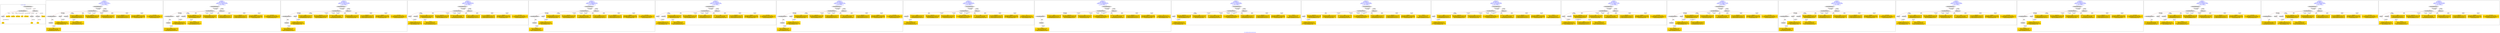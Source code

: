 digraph n0 {
fontcolor="blue"
remincross="true"
label="s14-s-california-african-american.json"
subgraph cluster_0 {
label="1-correct model"
n2[style="filled",color="white",fillcolor="lightgray",label="CulturalHeritageObject1"];
n3[style="filled",color="white",fillcolor="lightgray",label="Person1"];
n4[shape="plaintext",style="filled",fillcolor="gold",label="dimensions"];
n5[shape="plaintext",style="filled",fillcolor="gold",label="technique"];
n6[shape="plaintext",style="filled",fillcolor="gold",label="provenance"];
n7[shape="plaintext",style="filled",fillcolor="gold",label="title"];
n8[shape="plaintext",style="filled",fillcolor="gold",label="accessionId"];
n9[style="filled",color="white",fillcolor="lightgray",label="Concept1"];
n10[style="filled",color="white",fillcolor="lightgray",label="Document1"];
n11[shape="plaintext",style="filled",fillcolor="gold",label="artist"];
n12[style="filled",color="white",fillcolor="lightgray",label="EuropeanaAggregation1"];
n13[style="filled",color="white",fillcolor="lightgray",label="WebResource1"];
n14[shape="plaintext",style="filled",fillcolor="gold",label="imageUrl"];
n15[shape="plaintext",style="filled",fillcolor="gold",label="type"];
n16[shape="plaintext",style="filled",fillcolor="gold",label="url"];
}
subgraph cluster_1 {
label="candidate 0\nlink coherence:1.0\nnode coherence:1.0\nconfidence:0.516016570164501\nmapping score:0.5794129307955744\ncost:14.99985\n-precision:0.47-recall:0.5"
n18[style="filled",color="white",fillcolor="lightgray",label="CulturalHeritageObject1"];
n19[style="filled",color="white",fillcolor="lightgray",label="CulturalHeritageObject2"];
n20[style="filled",color="white",fillcolor="lightgray",label="Person1"];
n21[style="filled",color="white",fillcolor="lightgray",label="Document1"];
n22[style="filled",color="white",fillcolor="lightgray",label="Document2"];
n23[style="filled",color="white",fillcolor="lightgray",label="EuropeanaAggregation1"];
n24[style="filled",color="white",fillcolor="lightgray",label="WebResource1"];
n25[shape="plaintext",style="filled",fillcolor="gold",label="artist\n[CulturalHeritageObject,description,0.314]\n[Person,nameOfThePerson,0.307]\n[CulturalHeritageObject,provenance,0.197]\n[CulturalHeritageObject,title,0.181]"];
n26[shape="plaintext",style="filled",fillcolor="gold",label="provenance\n[CulturalHeritageObject,provenance,0.722]\n[CulturalHeritageObject,description,0.206]\n[CulturalHeritageObject,title,0.044]\n[Person,nameOfThePerson,0.027]"];
n27[shape="plaintext",style="filled",fillcolor="gold",label="title\n[CulturalHeritageObject,description,0.475]\n[CulturalHeritageObject,title,0.251]\n[CulturalHeritageObject,provenance,0.183]\n[Document,classLink,0.092]"];
n28[shape="plaintext",style="filled",fillcolor="gold",label="dimensions\n[CulturalHeritageObject,extent,0.746]\n[CulturalHeritageObject,provenance,0.158]\n[Person,nameOfThePerson,0.051]\n[CulturalHeritageObject,description,0.044]"];
n29[shape="plaintext",style="filled",fillcolor="gold",label="technique\n[CulturalHeritageObject,medium,0.691]\n[CulturalHeritageObject,description,0.151]\n[CulturalHeritageObject,provenance,0.097]\n[Concept,prefLabel,0.06]"];
n30[shape="plaintext",style="filled",fillcolor="gold",label="url\n[WebResource,classLink,0.475]\n[CulturalHeritageObject,extent,0.26]\n[CulturalHeritageObject,description,0.139]\n[Person,dateOfBirth,0.126]"];
n31[shape="plaintext",style="filled",fillcolor="gold",label="accessionId\n[WebResource,classLink,0.934]\n[CulturalHeritageObject,accessionNumber,0.054]\n[CulturalHeritageObject,title,0.008]\n[Document,classLink,0.004]"];
n32[shape="plaintext",style="filled",fillcolor="gold",label="imageUrl\n[WebResource,classLink,0.509]\n[Document,classLink,0.46]\n[CulturalHeritageObject,description,0.027]\n[Person,nameOfThePerson,0.004]"];
n33[shape="plaintext",style="filled",fillcolor="gold",label="type\n[CulturalHeritageObject,description,0.295]\n[Document,classLink,0.293]\n[CulturalHeritageObject,rightsHolder,0.257]\n[CulturalHeritageObject,title,0.154]"];
}
subgraph cluster_2 {
label="candidate 1\nlink coherence:1.0\nnode coherence:1.0\nconfidence:0.5142315535293908\nmapping score:0.5788179252505378\ncost:14.99985\n-precision:0.47-recall:0.5"
n35[style="filled",color="white",fillcolor="lightgray",label="CulturalHeritageObject1"];
n36[style="filled",color="white",fillcolor="lightgray",label="CulturalHeritageObject2"];
n37[style="filled",color="white",fillcolor="lightgray",label="Person1"];
n38[style="filled",color="white",fillcolor="lightgray",label="Document1"];
n39[style="filled",color="white",fillcolor="lightgray",label="Document2"];
n40[style="filled",color="white",fillcolor="lightgray",label="EuropeanaAggregation1"];
n41[style="filled",color="white",fillcolor="lightgray",label="WebResource1"];
n42[shape="plaintext",style="filled",fillcolor="gold",label="provenance\n[CulturalHeritageObject,provenance,0.722]\n[CulturalHeritageObject,description,0.206]\n[CulturalHeritageObject,title,0.044]\n[Person,nameOfThePerson,0.027]"];
n43[shape="plaintext",style="filled",fillcolor="gold",label="title\n[CulturalHeritageObject,description,0.475]\n[CulturalHeritageObject,title,0.251]\n[CulturalHeritageObject,provenance,0.183]\n[Document,classLink,0.092]"];
n44[shape="plaintext",style="filled",fillcolor="gold",label="artist\n[CulturalHeritageObject,description,0.314]\n[Person,nameOfThePerson,0.307]\n[CulturalHeritageObject,provenance,0.197]\n[CulturalHeritageObject,title,0.181]"];
n45[shape="plaintext",style="filled",fillcolor="gold",label="dimensions\n[CulturalHeritageObject,extent,0.746]\n[CulturalHeritageObject,provenance,0.158]\n[Person,nameOfThePerson,0.051]\n[CulturalHeritageObject,description,0.044]"];
n46[shape="plaintext",style="filled",fillcolor="gold",label="technique\n[CulturalHeritageObject,medium,0.691]\n[CulturalHeritageObject,description,0.151]\n[CulturalHeritageObject,provenance,0.097]\n[Concept,prefLabel,0.06]"];
n47[shape="plaintext",style="filled",fillcolor="gold",label="url\n[WebResource,classLink,0.475]\n[CulturalHeritageObject,extent,0.26]\n[CulturalHeritageObject,description,0.139]\n[Person,dateOfBirth,0.126]"];
n48[shape="plaintext",style="filled",fillcolor="gold",label="accessionId\n[WebResource,classLink,0.934]\n[CulturalHeritageObject,accessionNumber,0.054]\n[CulturalHeritageObject,title,0.008]\n[Document,classLink,0.004]"];
n49[shape="plaintext",style="filled",fillcolor="gold",label="imageUrl\n[WebResource,classLink,0.509]\n[Document,classLink,0.46]\n[CulturalHeritageObject,description,0.027]\n[Person,nameOfThePerson,0.004]"];
n50[shape="plaintext",style="filled",fillcolor="gold",label="type\n[CulturalHeritageObject,description,0.295]\n[Document,classLink,0.293]\n[CulturalHeritageObject,rightsHolder,0.257]\n[CulturalHeritageObject,title,0.154]"];
}
subgraph cluster_3 {
label="candidate 10\nlink coherence:1.0\nnode coherence:1.0\nconfidence:0.49146576761013466\nmapping score:0.5897478484626375\ncost:13.99985\n-precision:0.5-recall:0.5"
n52[style="filled",color="white",fillcolor="lightgray",label="CulturalHeritageObject1"];
n53[style="filled",color="white",fillcolor="lightgray",label="CulturalHeritageObject2"];
n54[style="filled",color="white",fillcolor="lightgray",label="Person1"];
n55[style="filled",color="white",fillcolor="lightgray",label="Document2"];
n56[style="filled",color="white",fillcolor="lightgray",label="EuropeanaAggregation1"];
n57[style="filled",color="white",fillcolor="lightgray",label="WebResource1"];
n58[shape="plaintext",style="filled",fillcolor="gold",label="artist\n[CulturalHeritageObject,description,0.314]\n[Person,nameOfThePerson,0.307]\n[CulturalHeritageObject,provenance,0.197]\n[CulturalHeritageObject,title,0.181]"];
n59[shape="plaintext",style="filled",fillcolor="gold",label="provenance\n[CulturalHeritageObject,provenance,0.722]\n[CulturalHeritageObject,description,0.206]\n[CulturalHeritageObject,title,0.044]\n[Person,nameOfThePerson,0.027]"];
n60[shape="plaintext",style="filled",fillcolor="gold",label="type\n[CulturalHeritageObject,description,0.295]\n[Document,classLink,0.293]\n[CulturalHeritageObject,rightsHolder,0.257]\n[CulturalHeritageObject,title,0.154]"];
n61[shape="plaintext",style="filled",fillcolor="gold",label="title\n[CulturalHeritageObject,description,0.475]\n[CulturalHeritageObject,title,0.251]\n[CulturalHeritageObject,provenance,0.183]\n[Document,classLink,0.092]"];
n62[shape="plaintext",style="filled",fillcolor="gold",label="dimensions\n[CulturalHeritageObject,extent,0.746]\n[CulturalHeritageObject,provenance,0.158]\n[Person,nameOfThePerson,0.051]\n[CulturalHeritageObject,description,0.044]"];
n63[shape="plaintext",style="filled",fillcolor="gold",label="technique\n[CulturalHeritageObject,medium,0.691]\n[CulturalHeritageObject,description,0.151]\n[CulturalHeritageObject,provenance,0.097]\n[Concept,prefLabel,0.06]"];
n64[shape="plaintext",style="filled",fillcolor="gold",label="url\n[WebResource,classLink,0.475]\n[CulturalHeritageObject,extent,0.26]\n[CulturalHeritageObject,description,0.139]\n[Person,dateOfBirth,0.126]"];
n65[shape="plaintext",style="filled",fillcolor="gold",label="accessionId\n[WebResource,classLink,0.934]\n[CulturalHeritageObject,accessionNumber,0.054]\n[CulturalHeritageObject,title,0.008]\n[Document,classLink,0.004]"];
n66[shape="plaintext",style="filled",fillcolor="gold",label="imageUrl\n[WebResource,classLink,0.509]\n[Document,classLink,0.46]\n[CulturalHeritageObject,description,0.027]\n[Person,nameOfThePerson,0.004]"];
}
subgraph cluster_4 {
label="candidate 11\nlink coherence:1.0\nnode coherence:1.0\nconfidence:0.48206929493762146\nmapping score:0.5866156909051331\ncost:12.99986\n-precision:0.54-recall:0.5"
n68[style="filled",color="white",fillcolor="lightgray",label="CulturalHeritageObject1"];
n69[style="filled",color="white",fillcolor="lightgray",label="Person1"];
n70[style="filled",color="white",fillcolor="lightgray",label="Document1"];
n71[style="filled",color="white",fillcolor="lightgray",label="EuropeanaAggregation1"];
n72[style="filled",color="white",fillcolor="lightgray",label="WebResource1"];
n73[shape="plaintext",style="filled",fillcolor="gold",label="title\n[CulturalHeritageObject,description,0.475]\n[CulturalHeritageObject,title,0.251]\n[CulturalHeritageObject,provenance,0.183]\n[Document,classLink,0.092]"];
n74[shape="plaintext",style="filled",fillcolor="gold",label="provenance\n[CulturalHeritageObject,provenance,0.722]\n[CulturalHeritageObject,description,0.206]\n[CulturalHeritageObject,title,0.044]\n[Person,nameOfThePerson,0.027]"];
n75[shape="plaintext",style="filled",fillcolor="gold",label="type\n[CulturalHeritageObject,description,0.295]\n[Document,classLink,0.293]\n[CulturalHeritageObject,rightsHolder,0.257]\n[CulturalHeritageObject,title,0.154]"];
n76[shape="plaintext",style="filled",fillcolor="gold",label="artist\n[CulturalHeritageObject,description,0.314]\n[Person,nameOfThePerson,0.307]\n[CulturalHeritageObject,provenance,0.197]\n[CulturalHeritageObject,title,0.181]"];
n77[shape="plaintext",style="filled",fillcolor="gold",label="dimensions\n[CulturalHeritageObject,extent,0.746]\n[CulturalHeritageObject,provenance,0.158]\n[Person,nameOfThePerson,0.051]\n[CulturalHeritageObject,description,0.044]"];
n78[shape="plaintext",style="filled",fillcolor="gold",label="technique\n[CulturalHeritageObject,medium,0.691]\n[CulturalHeritageObject,description,0.151]\n[CulturalHeritageObject,provenance,0.097]\n[Concept,prefLabel,0.06]"];
n79[shape="plaintext",style="filled",fillcolor="gold",label="url\n[WebResource,classLink,0.475]\n[CulturalHeritageObject,extent,0.26]\n[CulturalHeritageObject,description,0.139]\n[Person,dateOfBirth,0.126]"];
n80[shape="plaintext",style="filled",fillcolor="gold",label="accessionId\n[WebResource,classLink,0.934]\n[CulturalHeritageObject,accessionNumber,0.054]\n[CulturalHeritageObject,title,0.008]\n[Document,classLink,0.004]"];
n81[shape="plaintext",style="filled",fillcolor="gold",label="imageUrl\n[WebResource,classLink,0.509]\n[Document,classLink,0.46]\n[CulturalHeritageObject,description,0.027]\n[Person,nameOfThePerson,0.004]"];
}
subgraph cluster_5 {
label="candidate 12\nlink coherence:1.0\nnode coherence:1.0\nconfidence:0.48206929493762146\nmapping score:0.5866156909051331\ncost:13.99985\n-precision:0.43-recall:0.43"
n83[style="filled",color="white",fillcolor="lightgray",label="CulturalHeritageObject1"];
n84[style="filled",color="white",fillcolor="lightgray",label="CulturalHeritageObject2"];
n85[style="filled",color="white",fillcolor="lightgray",label="Person1"];
n86[style="filled",color="white",fillcolor="lightgray",label="Document2"];
n87[style="filled",color="white",fillcolor="lightgray",label="EuropeanaAggregation1"];
n88[style="filled",color="white",fillcolor="lightgray",label="WebResource1"];
n89[shape="plaintext",style="filled",fillcolor="gold",label="title\n[CulturalHeritageObject,description,0.475]\n[CulturalHeritageObject,title,0.251]\n[CulturalHeritageObject,provenance,0.183]\n[Document,classLink,0.092]"];
n90[shape="plaintext",style="filled",fillcolor="gold",label="provenance\n[CulturalHeritageObject,provenance,0.722]\n[CulturalHeritageObject,description,0.206]\n[CulturalHeritageObject,title,0.044]\n[Person,nameOfThePerson,0.027]"];
n91[shape="plaintext",style="filled",fillcolor="gold",label="type\n[CulturalHeritageObject,description,0.295]\n[Document,classLink,0.293]\n[CulturalHeritageObject,rightsHolder,0.257]\n[CulturalHeritageObject,title,0.154]"];
n92[shape="plaintext",style="filled",fillcolor="gold",label="artist\n[CulturalHeritageObject,description,0.314]\n[Person,nameOfThePerson,0.307]\n[CulturalHeritageObject,provenance,0.197]\n[CulturalHeritageObject,title,0.181]"];
n93[shape="plaintext",style="filled",fillcolor="gold",label="dimensions\n[CulturalHeritageObject,extent,0.746]\n[CulturalHeritageObject,provenance,0.158]\n[Person,nameOfThePerson,0.051]\n[CulturalHeritageObject,description,0.044]"];
n94[shape="plaintext",style="filled",fillcolor="gold",label="technique\n[CulturalHeritageObject,medium,0.691]\n[CulturalHeritageObject,description,0.151]\n[CulturalHeritageObject,provenance,0.097]\n[Concept,prefLabel,0.06]"];
n95[shape="plaintext",style="filled",fillcolor="gold",label="url\n[WebResource,classLink,0.475]\n[CulturalHeritageObject,extent,0.26]\n[CulturalHeritageObject,description,0.139]\n[Person,dateOfBirth,0.126]"];
n96[shape="plaintext",style="filled",fillcolor="gold",label="accessionId\n[WebResource,classLink,0.934]\n[CulturalHeritageObject,accessionNumber,0.054]\n[CulturalHeritageObject,title,0.008]\n[Document,classLink,0.004]"];
n97[shape="plaintext",style="filled",fillcolor="gold",label="imageUrl\n[WebResource,classLink,0.509]\n[Document,classLink,0.46]\n[CulturalHeritageObject,description,0.027]\n[Person,nameOfThePerson,0.004]"];
}
subgraph cluster_6 {
label="candidate 13\nlink coherence:1.0\nnode coherence:1.0\nconfidence:0.4811896629871167\nmapping score:0.5863224802549648\ncost:12.99986\n-precision:0.54-recall:0.5"
n99[style="filled",color="white",fillcolor="lightgray",label="CulturalHeritageObject1"];
n100[style="filled",color="white",fillcolor="lightgray",label="Person1"];
n101[style="filled",color="white",fillcolor="lightgray",label="Document1"];
n102[style="filled",color="white",fillcolor="lightgray",label="EuropeanaAggregation1"];
n103[style="filled",color="white",fillcolor="lightgray",label="WebResource1"];
n104[shape="plaintext",style="filled",fillcolor="gold",label="title\n[CulturalHeritageObject,description,0.475]\n[CulturalHeritageObject,title,0.251]\n[CulturalHeritageObject,provenance,0.183]\n[Document,classLink,0.092]"];
n105[shape="plaintext",style="filled",fillcolor="gold",label="provenance\n[CulturalHeritageObject,provenance,0.722]\n[CulturalHeritageObject,description,0.206]\n[CulturalHeritageObject,title,0.044]\n[Person,nameOfThePerson,0.027]"];
n106[shape="plaintext",style="filled",fillcolor="gold",label="artist\n[CulturalHeritageObject,description,0.314]\n[Person,nameOfThePerson,0.307]\n[CulturalHeritageObject,provenance,0.197]\n[CulturalHeritageObject,title,0.181]"];
n107[shape="plaintext",style="filled",fillcolor="gold",label="type\n[CulturalHeritageObject,description,0.295]\n[Document,classLink,0.293]\n[CulturalHeritageObject,rightsHolder,0.257]\n[CulturalHeritageObject,title,0.154]"];
n108[shape="plaintext",style="filled",fillcolor="gold",label="dimensions\n[CulturalHeritageObject,extent,0.746]\n[CulturalHeritageObject,provenance,0.158]\n[Person,nameOfThePerson,0.051]\n[CulturalHeritageObject,description,0.044]"];
n109[shape="plaintext",style="filled",fillcolor="gold",label="technique\n[CulturalHeritageObject,medium,0.691]\n[CulturalHeritageObject,description,0.151]\n[CulturalHeritageObject,provenance,0.097]\n[Concept,prefLabel,0.06]"];
n110[shape="plaintext",style="filled",fillcolor="gold",label="url\n[WebResource,classLink,0.475]\n[CulturalHeritageObject,extent,0.26]\n[CulturalHeritageObject,description,0.139]\n[Person,dateOfBirth,0.126]"];
n111[shape="plaintext",style="filled",fillcolor="gold",label="accessionId\n[WebResource,classLink,0.934]\n[CulturalHeritageObject,accessionNumber,0.054]\n[CulturalHeritageObject,title,0.008]\n[Document,classLink,0.004]"];
n112[shape="plaintext",style="filled",fillcolor="gold",label="imageUrl\n[WebResource,classLink,0.509]\n[Document,classLink,0.46]\n[CulturalHeritageObject,description,0.027]\n[Person,nameOfThePerson,0.004]"];
}
subgraph cluster_7 {
label="candidate 14\nlink coherence:1.0\nnode coherence:1.0\nconfidence:0.4811896629871167\nmapping score:0.5863224802549648\ncost:13.99985\n-precision:0.43-recall:0.43"
n114[style="filled",color="white",fillcolor="lightgray",label="CulturalHeritageObject1"];
n115[style="filled",color="white",fillcolor="lightgray",label="CulturalHeritageObject2"];
n116[style="filled",color="white",fillcolor="lightgray",label="Person1"];
n117[style="filled",color="white",fillcolor="lightgray",label="Document2"];
n118[style="filled",color="white",fillcolor="lightgray",label="EuropeanaAggregation1"];
n119[style="filled",color="white",fillcolor="lightgray",label="WebResource1"];
n120[shape="plaintext",style="filled",fillcolor="gold",label="title\n[CulturalHeritageObject,description,0.475]\n[CulturalHeritageObject,title,0.251]\n[CulturalHeritageObject,provenance,0.183]\n[Document,classLink,0.092]"];
n121[shape="plaintext",style="filled",fillcolor="gold",label="provenance\n[CulturalHeritageObject,provenance,0.722]\n[CulturalHeritageObject,description,0.206]\n[CulturalHeritageObject,title,0.044]\n[Person,nameOfThePerson,0.027]"];
n122[shape="plaintext",style="filled",fillcolor="gold",label="artist\n[CulturalHeritageObject,description,0.314]\n[Person,nameOfThePerson,0.307]\n[CulturalHeritageObject,provenance,0.197]\n[CulturalHeritageObject,title,0.181]"];
n123[shape="plaintext",style="filled",fillcolor="gold",label="type\n[CulturalHeritageObject,description,0.295]\n[Document,classLink,0.293]\n[CulturalHeritageObject,rightsHolder,0.257]\n[CulturalHeritageObject,title,0.154]"];
n124[shape="plaintext",style="filled",fillcolor="gold",label="dimensions\n[CulturalHeritageObject,extent,0.746]\n[CulturalHeritageObject,provenance,0.158]\n[Person,nameOfThePerson,0.051]\n[CulturalHeritageObject,description,0.044]"];
n125[shape="plaintext",style="filled",fillcolor="gold",label="technique\n[CulturalHeritageObject,medium,0.691]\n[CulturalHeritageObject,description,0.151]\n[CulturalHeritageObject,provenance,0.097]\n[Concept,prefLabel,0.06]"];
n126[shape="plaintext",style="filled",fillcolor="gold",label="url\n[WebResource,classLink,0.475]\n[CulturalHeritageObject,extent,0.26]\n[CulturalHeritageObject,description,0.139]\n[Person,dateOfBirth,0.126]"];
n127[shape="plaintext",style="filled",fillcolor="gold",label="accessionId\n[WebResource,classLink,0.934]\n[CulturalHeritageObject,accessionNumber,0.054]\n[CulturalHeritageObject,title,0.008]\n[Document,classLink,0.004]"];
n128[shape="plaintext",style="filled",fillcolor="gold",label="imageUrl\n[WebResource,classLink,0.509]\n[Document,classLink,0.46]\n[CulturalHeritageObject,description,0.027]\n[Person,nameOfThePerson,0.004]"];
}
subgraph cluster_8 {
label="candidate 15\nlink coherence:1.0\nnode coherence:1.0\nconfidence:0.4416328565455704\nmapping score:0.5916553966263012\ncost:11.99992\n-precision:0.58-recall:0.5"
n130[style="filled",color="white",fillcolor="lightgray",label="CulturalHeritageObject1"];
n131[style="filled",color="white",fillcolor="lightgray",label="Document1"];
n132[style="filled",color="white",fillcolor="lightgray",label="EuropeanaAggregation1"];
n133[style="filled",color="white",fillcolor="lightgray",label="WebResource1"];
n134[shape="plaintext",style="filled",fillcolor="gold",label="artist\n[CulturalHeritageObject,description,0.314]\n[Person,nameOfThePerson,0.307]\n[CulturalHeritageObject,provenance,0.197]\n[CulturalHeritageObject,title,0.181]"];
n135[shape="plaintext",style="filled",fillcolor="gold",label="provenance\n[CulturalHeritageObject,provenance,0.722]\n[CulturalHeritageObject,description,0.206]\n[CulturalHeritageObject,title,0.044]\n[Person,nameOfThePerson,0.027]"];
n136[shape="plaintext",style="filled",fillcolor="gold",label="title\n[CulturalHeritageObject,description,0.475]\n[CulturalHeritageObject,title,0.251]\n[CulturalHeritageObject,provenance,0.183]\n[Document,classLink,0.092]"];
n137[shape="plaintext",style="filled",fillcolor="gold",label="accessionId\n[WebResource,classLink,0.934]\n[CulturalHeritageObject,accessionNumber,0.054]\n[CulturalHeritageObject,title,0.008]\n[Document,classLink,0.004]"];
n138[shape="plaintext",style="filled",fillcolor="gold",label="type\n[CulturalHeritageObject,description,0.295]\n[Document,classLink,0.293]\n[CulturalHeritageObject,rightsHolder,0.257]\n[CulturalHeritageObject,title,0.154]"];
n139[shape="plaintext",style="filled",fillcolor="gold",label="dimensions\n[CulturalHeritageObject,extent,0.746]\n[CulturalHeritageObject,provenance,0.158]\n[Person,nameOfThePerson,0.051]\n[CulturalHeritageObject,description,0.044]"];
n140[shape="plaintext",style="filled",fillcolor="gold",label="technique\n[CulturalHeritageObject,medium,0.691]\n[CulturalHeritageObject,description,0.151]\n[CulturalHeritageObject,provenance,0.097]\n[Concept,prefLabel,0.06]"];
n141[shape="plaintext",style="filled",fillcolor="gold",label="url\n[WebResource,classLink,0.475]\n[CulturalHeritageObject,extent,0.26]\n[CulturalHeritageObject,description,0.139]\n[Person,dateOfBirth,0.126]"];
n142[shape="plaintext",style="filled",fillcolor="gold",label="imageUrl\n[WebResource,classLink,0.509]\n[Document,classLink,0.46]\n[CulturalHeritageObject,description,0.027]\n[Person,nameOfThePerson,0.004]"];
}
subgraph cluster_9 {
label="candidate 16\nlink coherence:1.0\nnode coherence:1.0\nconfidence:0.4416328565455704\nmapping score:0.5916553966263012\ncost:12.99991\n-precision:0.46-recall:0.43"
n144[style="filled",color="white",fillcolor="lightgray",label="CulturalHeritageObject1"];
n145[style="filled",color="white",fillcolor="lightgray",label="CulturalHeritageObject2"];
n146[style="filled",color="white",fillcolor="lightgray",label="Document2"];
n147[style="filled",color="white",fillcolor="lightgray",label="EuropeanaAggregation1"];
n148[style="filled",color="white",fillcolor="lightgray",label="WebResource1"];
n149[shape="plaintext",style="filled",fillcolor="gold",label="artist\n[CulturalHeritageObject,description,0.314]\n[Person,nameOfThePerson,0.307]\n[CulturalHeritageObject,provenance,0.197]\n[CulturalHeritageObject,title,0.181]"];
n150[shape="plaintext",style="filled",fillcolor="gold",label="provenance\n[CulturalHeritageObject,provenance,0.722]\n[CulturalHeritageObject,description,0.206]\n[CulturalHeritageObject,title,0.044]\n[Person,nameOfThePerson,0.027]"];
n151[shape="plaintext",style="filled",fillcolor="gold",label="title\n[CulturalHeritageObject,description,0.475]\n[CulturalHeritageObject,title,0.251]\n[CulturalHeritageObject,provenance,0.183]\n[Document,classLink,0.092]"];
n152[shape="plaintext",style="filled",fillcolor="gold",label="accessionId\n[WebResource,classLink,0.934]\n[CulturalHeritageObject,accessionNumber,0.054]\n[CulturalHeritageObject,title,0.008]\n[Document,classLink,0.004]"];
n153[shape="plaintext",style="filled",fillcolor="gold",label="type\n[CulturalHeritageObject,description,0.295]\n[Document,classLink,0.293]\n[CulturalHeritageObject,rightsHolder,0.257]\n[CulturalHeritageObject,title,0.154]"];
n154[shape="plaintext",style="filled",fillcolor="gold",label="dimensions\n[CulturalHeritageObject,extent,0.746]\n[CulturalHeritageObject,provenance,0.158]\n[Person,nameOfThePerson,0.051]\n[CulturalHeritageObject,description,0.044]"];
n155[shape="plaintext",style="filled",fillcolor="gold",label="technique\n[CulturalHeritageObject,medium,0.691]\n[CulturalHeritageObject,description,0.151]\n[CulturalHeritageObject,provenance,0.097]\n[Concept,prefLabel,0.06]"];
n156[shape="plaintext",style="filled",fillcolor="gold",label="url\n[WebResource,classLink,0.475]\n[CulturalHeritageObject,extent,0.26]\n[CulturalHeritageObject,description,0.139]\n[Person,dateOfBirth,0.126]"];
n157[shape="plaintext",style="filled",fillcolor="gold",label="imageUrl\n[WebResource,classLink,0.509]\n[Document,classLink,0.46]\n[CulturalHeritageObject,description,0.027]\n[Person,nameOfThePerson,0.004]"];
}
subgraph cluster_10 {
label="candidate 17\nlink coherence:1.0\nnode coherence:1.0\nconfidence:0.4178584153214667\nmapping score:0.5837305828849334\ncost:11.99986\n-precision:0.67-recall:0.57"
n159[style="filled",color="white",fillcolor="lightgray",label="CulturalHeritageObject1"];
n160[style="filled",color="white",fillcolor="lightgray",label="Person1"];
n161[style="filled",color="white",fillcolor="lightgray",label="EuropeanaAggregation1"];
n162[style="filled",color="white",fillcolor="lightgray",label="WebResource1"];
n163[shape="plaintext",style="filled",fillcolor="gold",label="provenance\n[CulturalHeritageObject,provenance,0.722]\n[CulturalHeritageObject,description,0.206]\n[CulturalHeritageObject,title,0.044]\n[Person,nameOfThePerson,0.027]"];
n164[shape="plaintext",style="filled",fillcolor="gold",label="title\n[CulturalHeritageObject,description,0.475]\n[CulturalHeritageObject,title,0.251]\n[CulturalHeritageObject,provenance,0.183]\n[Document,classLink,0.092]"];
n165[shape="plaintext",style="filled",fillcolor="gold",label="type\n[CulturalHeritageObject,description,0.295]\n[Document,classLink,0.293]\n[CulturalHeritageObject,rightsHolder,0.257]\n[CulturalHeritageObject,title,0.154]"];
n166[shape="plaintext",style="filled",fillcolor="gold",label="accessionId\n[WebResource,classLink,0.934]\n[CulturalHeritageObject,accessionNumber,0.054]\n[CulturalHeritageObject,title,0.008]\n[Document,classLink,0.004]"];
n167[shape="plaintext",style="filled",fillcolor="gold",label="artist\n[CulturalHeritageObject,description,0.314]\n[Person,nameOfThePerson,0.307]\n[CulturalHeritageObject,provenance,0.197]\n[CulturalHeritageObject,title,0.181]"];
n168[shape="plaintext",style="filled",fillcolor="gold",label="dimensions\n[CulturalHeritageObject,extent,0.746]\n[CulturalHeritageObject,provenance,0.158]\n[Person,nameOfThePerson,0.051]\n[CulturalHeritageObject,description,0.044]"];
n169[shape="plaintext",style="filled",fillcolor="gold",label="technique\n[CulturalHeritageObject,medium,0.691]\n[CulturalHeritageObject,description,0.151]\n[CulturalHeritageObject,provenance,0.097]\n[Concept,prefLabel,0.06]"];
n170[shape="plaintext",style="filled",fillcolor="gold",label="url\n[WebResource,classLink,0.475]\n[CulturalHeritageObject,extent,0.26]\n[CulturalHeritageObject,description,0.139]\n[Person,dateOfBirth,0.126]"];
n171[shape="plaintext",style="filled",fillcolor="gold",label="imageUrl\n[WebResource,classLink,0.509]\n[Document,classLink,0.46]\n[CulturalHeritageObject,description,0.027]\n[Person,nameOfThePerson,0.004]"];
}
subgraph cluster_11 {
label="candidate 18\nlink coherence:1.0\nnode coherence:1.0\nconfidence:0.4178584153214667\nmapping score:0.5837305828849334\ncost:11.99992\n-precision:0.58-recall:0.5"
n173[style="filled",color="white",fillcolor="lightgray",label="CulturalHeritageObject1"];
n174[style="filled",color="white",fillcolor="lightgray",label="Person2"];
n175[style="filled",color="white",fillcolor="lightgray",label="EuropeanaAggregation1"];
n176[style="filled",color="white",fillcolor="lightgray",label="WebResource1"];
n177[shape="plaintext",style="filled",fillcolor="gold",label="provenance\n[CulturalHeritageObject,provenance,0.722]\n[CulturalHeritageObject,description,0.206]\n[CulturalHeritageObject,title,0.044]\n[Person,nameOfThePerson,0.027]"];
n178[shape="plaintext",style="filled",fillcolor="gold",label="title\n[CulturalHeritageObject,description,0.475]\n[CulturalHeritageObject,title,0.251]\n[CulturalHeritageObject,provenance,0.183]\n[Document,classLink,0.092]"];
n179[shape="plaintext",style="filled",fillcolor="gold",label="type\n[CulturalHeritageObject,description,0.295]\n[Document,classLink,0.293]\n[CulturalHeritageObject,rightsHolder,0.257]\n[CulturalHeritageObject,title,0.154]"];
n180[shape="plaintext",style="filled",fillcolor="gold",label="accessionId\n[WebResource,classLink,0.934]\n[CulturalHeritageObject,accessionNumber,0.054]\n[CulturalHeritageObject,title,0.008]\n[Document,classLink,0.004]"];
n181[shape="plaintext",style="filled",fillcolor="gold",label="artist\n[CulturalHeritageObject,description,0.314]\n[Person,nameOfThePerson,0.307]\n[CulturalHeritageObject,provenance,0.197]\n[CulturalHeritageObject,title,0.181]"];
n182[shape="plaintext",style="filled",fillcolor="gold",label="dimensions\n[CulturalHeritageObject,extent,0.746]\n[CulturalHeritageObject,provenance,0.158]\n[Person,nameOfThePerson,0.051]\n[CulturalHeritageObject,description,0.044]"];
n183[shape="plaintext",style="filled",fillcolor="gold",label="technique\n[CulturalHeritageObject,medium,0.691]\n[CulturalHeritageObject,description,0.151]\n[CulturalHeritageObject,provenance,0.097]\n[Concept,prefLabel,0.06]"];
n184[shape="plaintext",style="filled",fillcolor="gold",label="url\n[WebResource,classLink,0.475]\n[CulturalHeritageObject,extent,0.26]\n[CulturalHeritageObject,description,0.139]\n[Person,dateOfBirth,0.126]"];
n185[shape="plaintext",style="filled",fillcolor="gold",label="imageUrl\n[WebResource,classLink,0.509]\n[Document,classLink,0.46]\n[CulturalHeritageObject,description,0.027]\n[Person,nameOfThePerson,0.004]"];
}
subgraph cluster_12 {
label="candidate 19\nlink coherence:1.0\nnode coherence:1.0\nconfidence:0.40821716956014464\nmapping score:0.580516834297826\ncost:11.99986\n-precision:0.67-recall:0.57"
n187[style="filled",color="white",fillcolor="lightgray",label="CulturalHeritageObject1"];
n188[style="filled",color="white",fillcolor="lightgray",label="Person1"];
n189[style="filled",color="white",fillcolor="lightgray",label="EuropeanaAggregation1"];
n190[style="filled",color="white",fillcolor="lightgray",label="WebResource1"];
n191[shape="plaintext",style="filled",fillcolor="gold",label="artist\n[CulturalHeritageObject,description,0.314]\n[Person,nameOfThePerson,0.307]\n[CulturalHeritageObject,provenance,0.197]\n[CulturalHeritageObject,title,0.181]"];
n192[shape="plaintext",style="filled",fillcolor="gold",label="provenance\n[CulturalHeritageObject,provenance,0.722]\n[CulturalHeritageObject,description,0.206]\n[CulturalHeritageObject,title,0.044]\n[Person,nameOfThePerson,0.027]"];
n193[shape="plaintext",style="filled",fillcolor="gold",label="title\n[CulturalHeritageObject,description,0.475]\n[CulturalHeritageObject,title,0.251]\n[CulturalHeritageObject,provenance,0.183]\n[Document,classLink,0.092]"];
n194[shape="plaintext",style="filled",fillcolor="gold",label="accessionId\n[WebResource,classLink,0.934]\n[CulturalHeritageObject,accessionNumber,0.054]\n[CulturalHeritageObject,title,0.008]\n[Document,classLink,0.004]"];
n195[shape="plaintext",style="filled",fillcolor="gold",label="type\n[CulturalHeritageObject,description,0.295]\n[Document,classLink,0.293]\n[CulturalHeritageObject,rightsHolder,0.257]\n[CulturalHeritageObject,title,0.154]"];
n196[shape="plaintext",style="filled",fillcolor="gold",label="dimensions\n[CulturalHeritageObject,extent,0.746]\n[CulturalHeritageObject,provenance,0.158]\n[Person,nameOfThePerson,0.051]\n[CulturalHeritageObject,description,0.044]"];
n197[shape="plaintext",style="filled",fillcolor="gold",label="technique\n[CulturalHeritageObject,medium,0.691]\n[CulturalHeritageObject,description,0.151]\n[CulturalHeritageObject,provenance,0.097]\n[Concept,prefLabel,0.06]"];
n198[shape="plaintext",style="filled",fillcolor="gold",label="url\n[WebResource,classLink,0.475]\n[CulturalHeritageObject,extent,0.26]\n[CulturalHeritageObject,description,0.139]\n[Person,dateOfBirth,0.126]"];
n199[shape="plaintext",style="filled",fillcolor="gold",label="imageUrl\n[WebResource,classLink,0.509]\n[Document,classLink,0.46]\n[CulturalHeritageObject,description,0.027]\n[Person,nameOfThePerson,0.004]"];
}
subgraph cluster_13 {
label="candidate 2\nlink coherence:1.0\nnode coherence:1.0\nconfidence:0.5128733579271334\nmapping score:0.5968837119016371\ncost:12.99986\n-precision:0.62-recall:0.57"
n201[style="filled",color="white",fillcolor="lightgray",label="CulturalHeritageObject1"];
n202[style="filled",color="white",fillcolor="lightgray",label="Person1"];
n203[style="filled",color="white",fillcolor="lightgray",label="Document1"];
n204[style="filled",color="white",fillcolor="lightgray",label="EuropeanaAggregation1"];
n205[style="filled",color="white",fillcolor="lightgray",label="WebResource1"];
n206[shape="plaintext",style="filled",fillcolor="gold",label="provenance\n[CulturalHeritageObject,provenance,0.722]\n[CulturalHeritageObject,description,0.206]\n[CulturalHeritageObject,title,0.044]\n[Person,nameOfThePerson,0.027]"];
n207[shape="plaintext",style="filled",fillcolor="gold",label="title\n[CulturalHeritageObject,description,0.475]\n[CulturalHeritageObject,title,0.251]\n[CulturalHeritageObject,provenance,0.183]\n[Document,classLink,0.092]"];
n208[shape="plaintext",style="filled",fillcolor="gold",label="type\n[CulturalHeritageObject,description,0.295]\n[Document,classLink,0.293]\n[CulturalHeritageObject,rightsHolder,0.257]\n[CulturalHeritageObject,title,0.154]"];
n209[shape="plaintext",style="filled",fillcolor="gold",label="dimensions\n[CulturalHeritageObject,extent,0.746]\n[CulturalHeritageObject,provenance,0.158]\n[Person,nameOfThePerson,0.051]\n[CulturalHeritageObject,description,0.044]"];
n210[shape="plaintext",style="filled",fillcolor="gold",label="technique\n[CulturalHeritageObject,medium,0.691]\n[CulturalHeritageObject,description,0.151]\n[CulturalHeritageObject,provenance,0.097]\n[Concept,prefLabel,0.06]"];
n211[shape="plaintext",style="filled",fillcolor="gold",label="url\n[WebResource,classLink,0.475]\n[CulturalHeritageObject,extent,0.26]\n[CulturalHeritageObject,description,0.139]\n[Person,dateOfBirth,0.126]"];
n212[shape="plaintext",style="filled",fillcolor="gold",label="accessionId\n[WebResource,classLink,0.934]\n[CulturalHeritageObject,accessionNumber,0.054]\n[CulturalHeritageObject,title,0.008]\n[Document,classLink,0.004]"];
n213[shape="plaintext",style="filled",fillcolor="gold",label="imageUrl\n[WebResource,classLink,0.509]\n[Document,classLink,0.46]\n[CulturalHeritageObject,description,0.027]\n[Person,nameOfThePerson,0.004]"];
n214[shape="plaintext",style="filled",fillcolor="gold",label="artist\n[CulturalHeritageObject,description,0.314]\n[Person,nameOfThePerson,0.307]\n[CulturalHeritageObject,provenance,0.197]\n[CulturalHeritageObject,title,0.181]"];
}
subgraph cluster_14 {
label="candidate 3\nlink coherence:1.0\nnode coherence:1.0\nconfidence:0.5128733579271334\nmapping score:0.5968837119016371\ncost:13.99985\n-precision:0.5-recall:0.5"
n216[style="filled",color="white",fillcolor="lightgray",label="CulturalHeritageObject1"];
n217[style="filled",color="white",fillcolor="lightgray",label="CulturalHeritageObject2"];
n218[style="filled",color="white",fillcolor="lightgray",label="Person1"];
n219[style="filled",color="white",fillcolor="lightgray",label="Document2"];
n220[style="filled",color="white",fillcolor="lightgray",label="EuropeanaAggregation1"];
n221[style="filled",color="white",fillcolor="lightgray",label="WebResource1"];
n222[shape="plaintext",style="filled",fillcolor="gold",label="provenance\n[CulturalHeritageObject,provenance,0.722]\n[CulturalHeritageObject,description,0.206]\n[CulturalHeritageObject,title,0.044]\n[Person,nameOfThePerson,0.027]"];
n223[shape="plaintext",style="filled",fillcolor="gold",label="title\n[CulturalHeritageObject,description,0.475]\n[CulturalHeritageObject,title,0.251]\n[CulturalHeritageObject,provenance,0.183]\n[Document,classLink,0.092]"];
n224[shape="plaintext",style="filled",fillcolor="gold",label="type\n[CulturalHeritageObject,description,0.295]\n[Document,classLink,0.293]\n[CulturalHeritageObject,rightsHolder,0.257]\n[CulturalHeritageObject,title,0.154]"];
n225[shape="plaintext",style="filled",fillcolor="gold",label="dimensions\n[CulturalHeritageObject,extent,0.746]\n[CulturalHeritageObject,provenance,0.158]\n[Person,nameOfThePerson,0.051]\n[CulturalHeritageObject,description,0.044]"];
n226[shape="plaintext",style="filled",fillcolor="gold",label="technique\n[CulturalHeritageObject,medium,0.691]\n[CulturalHeritageObject,description,0.151]\n[CulturalHeritageObject,provenance,0.097]\n[Concept,prefLabel,0.06]"];
n227[shape="plaintext",style="filled",fillcolor="gold",label="url\n[WebResource,classLink,0.475]\n[CulturalHeritageObject,extent,0.26]\n[CulturalHeritageObject,description,0.139]\n[Person,dateOfBirth,0.126]"];
n228[shape="plaintext",style="filled",fillcolor="gold",label="accessionId\n[WebResource,classLink,0.934]\n[CulturalHeritageObject,accessionNumber,0.054]\n[CulturalHeritageObject,title,0.008]\n[Document,classLink,0.004]"];
n229[shape="plaintext",style="filled",fillcolor="gold",label="imageUrl\n[WebResource,classLink,0.509]\n[Document,classLink,0.46]\n[CulturalHeritageObject,description,0.027]\n[Person,nameOfThePerson,0.004]"];
n230[shape="plaintext",style="filled",fillcolor="gold",label="artist\n[CulturalHeritageObject,description,0.314]\n[Person,nameOfThePerson,0.307]\n[CulturalHeritageObject,provenance,0.197]\n[CulturalHeritageObject,title,0.181]"];
}
subgraph cluster_15 {
label="candidate 4\nlink coherence:1.0\nnode coherence:1.0\nconfidence:0.5041879678473564\nmapping score:0.5754700633565263\ncost:14.99985\n-precision:0.53-recall:0.57"
n232[style="filled",color="white",fillcolor="lightgray",label="CulturalHeritageObject1"];
n233[style="filled",color="white",fillcolor="lightgray",label="CulturalHeritageObject2"];
n234[style="filled",color="white",fillcolor="lightgray",label="Person1"];
n235[style="filled",color="white",fillcolor="lightgray",label="Document1"];
n236[style="filled",color="white",fillcolor="lightgray",label="Document2"];
n237[style="filled",color="white",fillcolor="lightgray",label="EuropeanaAggregation1"];
n238[style="filled",color="white",fillcolor="lightgray",label="WebResource1"];
n239[shape="plaintext",style="filled",fillcolor="gold",label="provenance\n[CulturalHeritageObject,provenance,0.722]\n[CulturalHeritageObject,description,0.206]\n[CulturalHeritageObject,title,0.044]\n[Person,nameOfThePerson,0.027]"];
n240[shape="plaintext",style="filled",fillcolor="gold",label="artist\n[CulturalHeritageObject,description,0.314]\n[Person,nameOfThePerson,0.307]\n[CulturalHeritageObject,provenance,0.197]\n[CulturalHeritageObject,title,0.181]"];
n241[shape="plaintext",style="filled",fillcolor="gold",label="title\n[CulturalHeritageObject,description,0.475]\n[CulturalHeritageObject,title,0.251]\n[CulturalHeritageObject,provenance,0.183]\n[Document,classLink,0.092]"];
n242[shape="plaintext",style="filled",fillcolor="gold",label="dimensions\n[CulturalHeritageObject,extent,0.746]\n[CulturalHeritageObject,provenance,0.158]\n[Person,nameOfThePerson,0.051]\n[CulturalHeritageObject,description,0.044]"];
n243[shape="plaintext",style="filled",fillcolor="gold",label="technique\n[CulturalHeritageObject,medium,0.691]\n[CulturalHeritageObject,description,0.151]\n[CulturalHeritageObject,provenance,0.097]\n[Concept,prefLabel,0.06]"];
n244[shape="plaintext",style="filled",fillcolor="gold",label="url\n[WebResource,classLink,0.475]\n[CulturalHeritageObject,extent,0.26]\n[CulturalHeritageObject,description,0.139]\n[Person,dateOfBirth,0.126]"];
n245[shape="plaintext",style="filled",fillcolor="gold",label="accessionId\n[WebResource,classLink,0.934]\n[CulturalHeritageObject,accessionNumber,0.054]\n[CulturalHeritageObject,title,0.008]\n[Document,classLink,0.004]"];
n246[shape="plaintext",style="filled",fillcolor="gold",label="imageUrl\n[WebResource,classLink,0.509]\n[Document,classLink,0.46]\n[CulturalHeritageObject,description,0.027]\n[Person,nameOfThePerson,0.004]"];
n247[shape="plaintext",style="filled",fillcolor="gold",label="type\n[CulturalHeritageObject,description,0.295]\n[Document,classLink,0.293]\n[CulturalHeritageObject,rightsHolder,0.257]\n[CulturalHeritageObject,title,0.154]"];
}
subgraph cluster_16 {
label="candidate 5\nlink coherence:1.0\nnode coherence:1.0\nconfidence:0.5006297213416643\nmapping score:0.5928024997064806\ncost:12.99986\n-precision:0.54-recall:0.5"
n249[style="filled",color="white",fillcolor="lightgray",label="CulturalHeritageObject1"];
n250[style="filled",color="white",fillcolor="lightgray",label="Person1"];
n251[style="filled",color="white",fillcolor="lightgray",label="Document1"];
n252[style="filled",color="white",fillcolor="lightgray",label="EuropeanaAggregation1"];
n253[style="filled",color="white",fillcolor="lightgray",label="WebResource1"];
n254[shape="plaintext",style="filled",fillcolor="gold",label="artist\n[CulturalHeritageObject,description,0.314]\n[Person,nameOfThePerson,0.307]\n[CulturalHeritageObject,provenance,0.197]\n[CulturalHeritageObject,title,0.181]"];
n255[shape="plaintext",style="filled",fillcolor="gold",label="provenance\n[CulturalHeritageObject,provenance,0.722]\n[CulturalHeritageObject,description,0.206]\n[CulturalHeritageObject,title,0.044]\n[Person,nameOfThePerson,0.027]"];
n256[shape="plaintext",style="filled",fillcolor="gold",label="title\n[CulturalHeritageObject,description,0.475]\n[CulturalHeritageObject,title,0.251]\n[CulturalHeritageObject,provenance,0.183]\n[Document,classLink,0.092]"];
n257[shape="plaintext",style="filled",fillcolor="gold",label="type\n[CulturalHeritageObject,description,0.295]\n[Document,classLink,0.293]\n[CulturalHeritageObject,rightsHolder,0.257]\n[CulturalHeritageObject,title,0.154]"];
n258[shape="plaintext",style="filled",fillcolor="gold",label="dimensions\n[CulturalHeritageObject,extent,0.746]\n[CulturalHeritageObject,provenance,0.158]\n[Person,nameOfThePerson,0.051]\n[CulturalHeritageObject,description,0.044]"];
n259[shape="plaintext",style="filled",fillcolor="gold",label="technique\n[CulturalHeritageObject,medium,0.691]\n[CulturalHeritageObject,description,0.151]\n[CulturalHeritageObject,provenance,0.097]\n[Concept,prefLabel,0.06]"];
n260[shape="plaintext",style="filled",fillcolor="gold",label="url\n[WebResource,classLink,0.475]\n[CulturalHeritageObject,extent,0.26]\n[CulturalHeritageObject,description,0.139]\n[Person,dateOfBirth,0.126]"];
n261[shape="plaintext",style="filled",fillcolor="gold",label="accessionId\n[WebResource,classLink,0.934]\n[CulturalHeritageObject,accessionNumber,0.054]\n[CulturalHeritageObject,title,0.008]\n[Document,classLink,0.004]"];
n262[shape="plaintext",style="filled",fillcolor="gold",label="imageUrl\n[WebResource,classLink,0.509]\n[Document,classLink,0.46]\n[CulturalHeritageObject,description,0.027]\n[Person,nameOfThePerson,0.004]"];
}
subgraph cluster_17 {
label="candidate 6\nlink coherence:1.0\nnode coherence:1.0\nconfidence:0.5006297213416643\nmapping score:0.5928024997064806\ncost:13.99985\n-precision:0.43-recall:0.43"
n264[style="filled",color="white",fillcolor="lightgray",label="CulturalHeritageObject1"];
n265[style="filled",color="white",fillcolor="lightgray",label="CulturalHeritageObject2"];
n266[style="filled",color="white",fillcolor="lightgray",label="Person1"];
n267[style="filled",color="white",fillcolor="lightgray",label="Document2"];
n268[style="filled",color="white",fillcolor="lightgray",label="EuropeanaAggregation1"];
n269[style="filled",color="white",fillcolor="lightgray",label="WebResource1"];
n270[shape="plaintext",style="filled",fillcolor="gold",label="artist\n[CulturalHeritageObject,description,0.314]\n[Person,nameOfThePerson,0.307]\n[CulturalHeritageObject,provenance,0.197]\n[CulturalHeritageObject,title,0.181]"];
n271[shape="plaintext",style="filled",fillcolor="gold",label="provenance\n[CulturalHeritageObject,provenance,0.722]\n[CulturalHeritageObject,description,0.206]\n[CulturalHeritageObject,title,0.044]\n[Person,nameOfThePerson,0.027]"];
n272[shape="plaintext",style="filled",fillcolor="gold",label="title\n[CulturalHeritageObject,description,0.475]\n[CulturalHeritageObject,title,0.251]\n[CulturalHeritageObject,provenance,0.183]\n[Document,classLink,0.092]"];
n273[shape="plaintext",style="filled",fillcolor="gold",label="type\n[CulturalHeritageObject,description,0.295]\n[Document,classLink,0.293]\n[CulturalHeritageObject,rightsHolder,0.257]\n[CulturalHeritageObject,title,0.154]"];
n274[shape="plaintext",style="filled",fillcolor="gold",label="dimensions\n[CulturalHeritageObject,extent,0.746]\n[CulturalHeritageObject,provenance,0.158]\n[Person,nameOfThePerson,0.051]\n[CulturalHeritageObject,description,0.044]"];
n275[shape="plaintext",style="filled",fillcolor="gold",label="technique\n[CulturalHeritageObject,medium,0.691]\n[CulturalHeritageObject,description,0.151]\n[CulturalHeritageObject,provenance,0.097]\n[Concept,prefLabel,0.06]"];
n276[shape="plaintext",style="filled",fillcolor="gold",label="url\n[WebResource,classLink,0.475]\n[CulturalHeritageObject,extent,0.26]\n[CulturalHeritageObject,description,0.139]\n[Person,dateOfBirth,0.126]"];
n277[shape="plaintext",style="filled",fillcolor="gold",label="accessionId\n[WebResource,classLink,0.934]\n[CulturalHeritageObject,accessionNumber,0.054]\n[CulturalHeritageObject,title,0.008]\n[Document,classLink,0.004]"];
n278[shape="plaintext",style="filled",fillcolor="gold",label="imageUrl\n[WebResource,classLink,0.509]\n[Document,classLink,0.46]\n[CulturalHeritageObject,description,0.027]\n[Person,nameOfThePerson,0.004]"];
}
subgraph cluster_18 {
label="candidate 7\nlink coherence:1.0\nnode coherence:1.0\nconfidence:0.5006297213416643\nmapping score:0.5742839811879622\ncost:13.99985\n-precision:0.5-recall:0.5"
n280[style="filled",color="white",fillcolor="lightgray",label="CulturalHeritageObject1"];
n281[style="filled",color="white",fillcolor="lightgray",label="CulturalHeritageObject2"];
n282[style="filled",color="white",fillcolor="lightgray",label="Person1"];
n283[style="filled",color="white",fillcolor="lightgray",label="Document1"];
n284[style="filled",color="white",fillcolor="lightgray",label="EuropeanaAggregation1"];
n285[style="filled",color="white",fillcolor="lightgray",label="WebResource1"];
n286[shape="plaintext",style="filled",fillcolor="gold",label="artist\n[CulturalHeritageObject,description,0.314]\n[Person,nameOfThePerson,0.307]\n[CulturalHeritageObject,provenance,0.197]\n[CulturalHeritageObject,title,0.181]"];
n287[shape="plaintext",style="filled",fillcolor="gold",label="provenance\n[CulturalHeritageObject,provenance,0.722]\n[CulturalHeritageObject,description,0.206]\n[CulturalHeritageObject,title,0.044]\n[Person,nameOfThePerson,0.027]"];
n288[shape="plaintext",style="filled",fillcolor="gold",label="title\n[CulturalHeritageObject,description,0.475]\n[CulturalHeritageObject,title,0.251]\n[CulturalHeritageObject,provenance,0.183]\n[Document,classLink,0.092]"];
n289[shape="plaintext",style="filled",fillcolor="gold",label="dimensions\n[CulturalHeritageObject,extent,0.746]\n[CulturalHeritageObject,provenance,0.158]\n[Person,nameOfThePerson,0.051]\n[CulturalHeritageObject,description,0.044]"];
n290[shape="plaintext",style="filled",fillcolor="gold",label="technique\n[CulturalHeritageObject,medium,0.691]\n[CulturalHeritageObject,description,0.151]\n[CulturalHeritageObject,provenance,0.097]\n[Concept,prefLabel,0.06]"];
n291[shape="plaintext",style="filled",fillcolor="gold",label="url\n[WebResource,classLink,0.475]\n[CulturalHeritageObject,extent,0.26]\n[CulturalHeritageObject,description,0.139]\n[Person,dateOfBirth,0.126]"];
n292[shape="plaintext",style="filled",fillcolor="gold",label="accessionId\n[WebResource,classLink,0.934]\n[CulturalHeritageObject,accessionNumber,0.054]\n[CulturalHeritageObject,title,0.008]\n[Document,classLink,0.004]"];
n293[shape="plaintext",style="filled",fillcolor="gold",label="type\n[CulturalHeritageObject,description,0.295]\n[Document,classLink,0.293]\n[CulturalHeritageObject,rightsHolder,0.257]\n[CulturalHeritageObject,title,0.154]"];
n294[shape="plaintext",style="filled",fillcolor="gold",label="imageUrl\n[WebResource,classLink,0.509]\n[Document,classLink,0.46]\n[CulturalHeritageObject,description,0.027]\n[Person,nameOfThePerson,0.004]"];
}
subgraph cluster_19 {
label="candidate 8\nlink coherence:1.0\nnode coherence:1.0\nconfidence:0.4988447047065541\nmapping score:0.5736889756429254\ncost:13.99985\n-precision:0.5-recall:0.5"
n296[style="filled",color="white",fillcolor="lightgray",label="CulturalHeritageObject1"];
n297[style="filled",color="white",fillcolor="lightgray",label="CulturalHeritageObject2"];
n298[style="filled",color="white",fillcolor="lightgray",label="Person1"];
n299[style="filled",color="white",fillcolor="lightgray",label="Document1"];
n300[style="filled",color="white",fillcolor="lightgray",label="EuropeanaAggregation1"];
n301[style="filled",color="white",fillcolor="lightgray",label="WebResource1"];
n302[shape="plaintext",style="filled",fillcolor="gold",label="provenance\n[CulturalHeritageObject,provenance,0.722]\n[CulturalHeritageObject,description,0.206]\n[CulturalHeritageObject,title,0.044]\n[Person,nameOfThePerson,0.027]"];
n303[shape="plaintext",style="filled",fillcolor="gold",label="title\n[CulturalHeritageObject,description,0.475]\n[CulturalHeritageObject,title,0.251]\n[CulturalHeritageObject,provenance,0.183]\n[Document,classLink,0.092]"];
n304[shape="plaintext",style="filled",fillcolor="gold",label="artist\n[CulturalHeritageObject,description,0.314]\n[Person,nameOfThePerson,0.307]\n[CulturalHeritageObject,provenance,0.197]\n[CulturalHeritageObject,title,0.181]"];
n305[shape="plaintext",style="filled",fillcolor="gold",label="dimensions\n[CulturalHeritageObject,extent,0.746]\n[CulturalHeritageObject,provenance,0.158]\n[Person,nameOfThePerson,0.051]\n[CulturalHeritageObject,description,0.044]"];
n306[shape="plaintext",style="filled",fillcolor="gold",label="technique\n[CulturalHeritageObject,medium,0.691]\n[CulturalHeritageObject,description,0.151]\n[CulturalHeritageObject,provenance,0.097]\n[Concept,prefLabel,0.06]"];
n307[shape="plaintext",style="filled",fillcolor="gold",label="url\n[WebResource,classLink,0.475]\n[CulturalHeritageObject,extent,0.26]\n[CulturalHeritageObject,description,0.139]\n[Person,dateOfBirth,0.126]"];
n308[shape="plaintext",style="filled",fillcolor="gold",label="accessionId\n[WebResource,classLink,0.934]\n[CulturalHeritageObject,accessionNumber,0.054]\n[CulturalHeritageObject,title,0.008]\n[Document,classLink,0.004]"];
n309[shape="plaintext",style="filled",fillcolor="gold",label="type\n[CulturalHeritageObject,description,0.295]\n[Document,classLink,0.293]\n[CulturalHeritageObject,rightsHolder,0.257]\n[CulturalHeritageObject,title,0.154]"];
n310[shape="plaintext",style="filled",fillcolor="gold",label="imageUrl\n[WebResource,classLink,0.509]\n[Document,classLink,0.46]\n[CulturalHeritageObject,description,0.027]\n[Person,nameOfThePerson,0.004]"];
}
subgraph cluster_20 {
label="candidate 9\nlink coherence:1.0\nnode coherence:1.0\nconfidence:0.49146576761013466\nmapping score:0.5897478484626375\ncost:12.99986\n-precision:0.62-recall:0.57"
n312[style="filled",color="white",fillcolor="lightgray",label="CulturalHeritageObject1"];
n313[style="filled",color="white",fillcolor="lightgray",label="Person1"];
n314[style="filled",color="white",fillcolor="lightgray",label="Document1"];
n315[style="filled",color="white",fillcolor="lightgray",label="EuropeanaAggregation1"];
n316[style="filled",color="white",fillcolor="lightgray",label="WebResource1"];
n317[shape="plaintext",style="filled",fillcolor="gold",label="artist\n[CulturalHeritageObject,description,0.314]\n[Person,nameOfThePerson,0.307]\n[CulturalHeritageObject,provenance,0.197]\n[CulturalHeritageObject,title,0.181]"];
n318[shape="plaintext",style="filled",fillcolor="gold",label="provenance\n[CulturalHeritageObject,provenance,0.722]\n[CulturalHeritageObject,description,0.206]\n[CulturalHeritageObject,title,0.044]\n[Person,nameOfThePerson,0.027]"];
n319[shape="plaintext",style="filled",fillcolor="gold",label="type\n[CulturalHeritageObject,description,0.295]\n[Document,classLink,0.293]\n[CulturalHeritageObject,rightsHolder,0.257]\n[CulturalHeritageObject,title,0.154]"];
n320[shape="plaintext",style="filled",fillcolor="gold",label="title\n[CulturalHeritageObject,description,0.475]\n[CulturalHeritageObject,title,0.251]\n[CulturalHeritageObject,provenance,0.183]\n[Document,classLink,0.092]"];
n321[shape="plaintext",style="filled",fillcolor="gold",label="dimensions\n[CulturalHeritageObject,extent,0.746]\n[CulturalHeritageObject,provenance,0.158]\n[Person,nameOfThePerson,0.051]\n[CulturalHeritageObject,description,0.044]"];
n322[shape="plaintext",style="filled",fillcolor="gold",label="technique\n[CulturalHeritageObject,medium,0.691]\n[CulturalHeritageObject,description,0.151]\n[CulturalHeritageObject,provenance,0.097]\n[Concept,prefLabel,0.06]"];
n323[shape="plaintext",style="filled",fillcolor="gold",label="url\n[WebResource,classLink,0.475]\n[CulturalHeritageObject,extent,0.26]\n[CulturalHeritageObject,description,0.139]\n[Person,dateOfBirth,0.126]"];
n324[shape="plaintext",style="filled",fillcolor="gold",label="accessionId\n[WebResource,classLink,0.934]\n[CulturalHeritageObject,accessionNumber,0.054]\n[CulturalHeritageObject,title,0.008]\n[Document,classLink,0.004]"];
n325[shape="plaintext",style="filled",fillcolor="gold",label="imageUrl\n[WebResource,classLink,0.509]\n[Document,classLink,0.46]\n[CulturalHeritageObject,description,0.027]\n[Person,nameOfThePerson,0.004]"];
}
n2 -> n3[color="brown",fontcolor="black",label="creator"]
n2 -> n4[color="brown",fontcolor="black",label="extent"]
n2 -> n5[color="brown",fontcolor="black",label="medium"]
n2 -> n6[color="brown",fontcolor="black",label="provenance"]
n2 -> n7[color="brown",fontcolor="black",label="title"]
n2 -> n8[color="brown",fontcolor="black",label="accessionNumber"]
n2 -> n9[color="brown",fontcolor="black",label="hasType"]
n2 -> n10[color="brown",fontcolor="black",label="page"]
n3 -> n11[color="brown",fontcolor="black",label="nameOfThePerson"]
n12 -> n2[color="brown",fontcolor="black",label="aggregatedCHO"]
n12 -> n13[color="brown",fontcolor="black",label="hasView"]
n13 -> n14[color="brown",fontcolor="black",label="classLink"]
n9 -> n15[color="brown",fontcolor="black",label="prefLabel"]
n10 -> n16[color="brown",fontcolor="black",label="classLink"]
n18 -> n19[color="brown",fontcolor="black",label="isRelatedTo\nw=0.99999"]
n18 -> n20[color="brown",fontcolor="black",label="creator\nw=0.99994"]
n18 -> n21[color="brown",fontcolor="black",label="page\nw=1.0"]
n19 -> n22[color="brown",fontcolor="black",label="page\nw=1.0"]
n23 -> n18[color="brown",fontcolor="black",label="aggregatedCHO\nw=0.99996"]
n23 -> n24[color="brown",fontcolor="black",label="hasView\nw=0.99996"]
n18 -> n25[color="brown",fontcolor="black",label="provenance\nw=1.0"]
n18 -> n26[color="brown",fontcolor="black",label="provenance\nw=1.0"]
n18 -> n27[color="brown",fontcolor="black",label="description\nw=1.0"]
n18 -> n28[color="brown",fontcolor="black",label="extent\nw=1.0"]
n18 -> n29[color="brown",fontcolor="black",label="medium\nw=1.0"]
n20 -> n30[color="brown",fontcolor="black",label="dateOfBirth\nw=1.0"]
n24 -> n31[color="brown",fontcolor="black",label="classLink\nw=1.0"]
n21 -> n32[color="brown",fontcolor="black",label="classLink\nw=1.0"]
n22 -> n33[color="brown",fontcolor="black",label="classLink\nw=1.0"]
n35 -> n36[color="brown",fontcolor="black",label="isRelatedTo\nw=0.99999"]
n35 -> n37[color="brown",fontcolor="black",label="creator\nw=0.99994"]
n35 -> n38[color="brown",fontcolor="black",label="page\nw=1.0"]
n36 -> n39[color="brown",fontcolor="black",label="page\nw=1.0"]
n40 -> n35[color="brown",fontcolor="black",label="aggregatedCHO\nw=0.99996"]
n40 -> n41[color="brown",fontcolor="black",label="hasView\nw=0.99996"]
n35 -> n42[color="brown",fontcolor="black",label="provenance\nw=1.0"]
n35 -> n43[color="brown",fontcolor="black",label="description\nw=1.0"]
n35 -> n44[color="brown",fontcolor="black",label="title\nw=1.0"]
n35 -> n45[color="brown",fontcolor="black",label="extent\nw=1.0"]
n35 -> n46[color="brown",fontcolor="black",label="medium\nw=1.0"]
n37 -> n47[color="brown",fontcolor="black",label="dateOfBirth\nw=1.0"]
n41 -> n48[color="brown",fontcolor="black",label="classLink\nw=1.0"]
n38 -> n49[color="brown",fontcolor="black",label="classLink\nw=1.0"]
n39 -> n50[color="brown",fontcolor="black",label="classLink\nw=1.0"]
n52 -> n53[color="brown",fontcolor="black",label="isRelatedTo\nw=0.99999"]
n52 -> n54[color="brown",fontcolor="black",label="creator\nw=0.99994"]
n53 -> n55[color="brown",fontcolor="black",label="page\nw=1.0"]
n56 -> n52[color="brown",fontcolor="black",label="aggregatedCHO\nw=0.99996"]
n56 -> n57[color="brown",fontcolor="black",label="hasView\nw=0.99996"]
n52 -> n58[color="brown",fontcolor="black",label="provenance\nw=1.0"]
n52 -> n59[color="brown",fontcolor="black",label="provenance\nw=1.0"]
n52 -> n60[color="brown",fontcolor="black",label="description\nw=1.0"]
n52 -> n61[color="brown",fontcolor="black",label="title\nw=1.0"]
n52 -> n62[color="brown",fontcolor="black",label="extent\nw=1.0"]
n52 -> n63[color="brown",fontcolor="black",label="medium\nw=1.0"]
n54 -> n64[color="brown",fontcolor="black",label="dateOfBirth\nw=1.0"]
n57 -> n65[color="brown",fontcolor="black",label="classLink\nw=1.0"]
n55 -> n66[color="brown",fontcolor="black",label="classLink\nw=1.0"]
n68 -> n69[color="brown",fontcolor="black",label="creator\nw=0.99994"]
n68 -> n70[color="brown",fontcolor="black",label="page\nw=1.0"]
n71 -> n68[color="brown",fontcolor="black",label="aggregatedCHO\nw=0.99996"]
n71 -> n72[color="brown",fontcolor="black",label="hasView\nw=0.99996"]
n68 -> n73[color="brown",fontcolor="black",label="provenance\nw=1.0"]
n68 -> n74[color="brown",fontcolor="black",label="provenance\nw=1.0"]
n68 -> n75[color="brown",fontcolor="black",label="description\nw=1.0"]
n68 -> n76[color="brown",fontcolor="black",label="title\nw=1.0"]
n68 -> n77[color="brown",fontcolor="black",label="extent\nw=1.0"]
n68 -> n78[color="brown",fontcolor="black",label="medium\nw=1.0"]
n69 -> n79[color="brown",fontcolor="black",label="dateOfBirth\nw=1.0"]
n72 -> n80[color="brown",fontcolor="black",label="classLink\nw=1.0"]
n70 -> n81[color="brown",fontcolor="black",label="classLink\nw=1.0"]
n83 -> n84[color="brown",fontcolor="black",label="isRelatedTo\nw=0.99999"]
n83 -> n85[color="brown",fontcolor="black",label="creator\nw=0.99994"]
n84 -> n86[color="brown",fontcolor="black",label="page\nw=1.0"]
n87 -> n83[color="brown",fontcolor="black",label="aggregatedCHO\nw=0.99996"]
n87 -> n88[color="brown",fontcolor="black",label="hasView\nw=0.99996"]
n83 -> n89[color="brown",fontcolor="black",label="provenance\nw=1.0"]
n83 -> n90[color="brown",fontcolor="black",label="provenance\nw=1.0"]
n83 -> n91[color="brown",fontcolor="black",label="description\nw=1.0"]
n83 -> n92[color="brown",fontcolor="black",label="title\nw=1.0"]
n83 -> n93[color="brown",fontcolor="black",label="extent\nw=1.0"]
n83 -> n94[color="brown",fontcolor="black",label="medium\nw=1.0"]
n85 -> n95[color="brown",fontcolor="black",label="dateOfBirth\nw=1.0"]
n88 -> n96[color="brown",fontcolor="black",label="classLink\nw=1.0"]
n86 -> n97[color="brown",fontcolor="black",label="classLink\nw=1.0"]
n99 -> n100[color="brown",fontcolor="black",label="creator\nw=0.99994"]
n99 -> n101[color="brown",fontcolor="black",label="page\nw=1.0"]
n102 -> n99[color="brown",fontcolor="black",label="aggregatedCHO\nw=0.99996"]
n102 -> n103[color="brown",fontcolor="black",label="hasView\nw=0.99996"]
n99 -> n104[color="brown",fontcolor="black",label="provenance\nw=1.0"]
n99 -> n105[color="brown",fontcolor="black",label="provenance\nw=1.0"]
n99 -> n106[color="brown",fontcolor="black",label="description\nw=1.0"]
n99 -> n107[color="brown",fontcolor="black",label="title\nw=1.0"]
n99 -> n108[color="brown",fontcolor="black",label="extent\nw=1.0"]
n99 -> n109[color="brown",fontcolor="black",label="medium\nw=1.0"]
n100 -> n110[color="brown",fontcolor="black",label="dateOfBirth\nw=1.0"]
n103 -> n111[color="brown",fontcolor="black",label="classLink\nw=1.0"]
n101 -> n112[color="brown",fontcolor="black",label="classLink\nw=1.0"]
n114 -> n115[color="brown",fontcolor="black",label="isRelatedTo\nw=0.99999"]
n114 -> n116[color="brown",fontcolor="black",label="creator\nw=0.99994"]
n115 -> n117[color="brown",fontcolor="black",label="page\nw=1.0"]
n118 -> n114[color="brown",fontcolor="black",label="aggregatedCHO\nw=0.99996"]
n118 -> n119[color="brown",fontcolor="black",label="hasView\nw=0.99996"]
n114 -> n120[color="brown",fontcolor="black",label="provenance\nw=1.0"]
n114 -> n121[color="brown",fontcolor="black",label="provenance\nw=1.0"]
n114 -> n122[color="brown",fontcolor="black",label="description\nw=1.0"]
n114 -> n123[color="brown",fontcolor="black",label="title\nw=1.0"]
n114 -> n124[color="brown",fontcolor="black",label="extent\nw=1.0"]
n114 -> n125[color="brown",fontcolor="black",label="medium\nw=1.0"]
n116 -> n126[color="brown",fontcolor="black",label="dateOfBirth\nw=1.0"]
n119 -> n127[color="brown",fontcolor="black",label="classLink\nw=1.0"]
n117 -> n128[color="brown",fontcolor="black",label="classLink\nw=1.0"]
n130 -> n131[color="brown",fontcolor="black",label="page\nw=1.0"]
n132 -> n130[color="brown",fontcolor="black",label="aggregatedCHO\nw=0.99996"]
n132 -> n133[color="brown",fontcolor="black",label="hasView\nw=0.99996"]
n130 -> n134[color="brown",fontcolor="black",label="provenance\nw=1.0"]
n130 -> n135[color="brown",fontcolor="black",label="provenance\nw=1.0"]
n130 -> n136[color="brown",fontcolor="black",label="description\nw=1.0"]
n130 -> n137[color="brown",fontcolor="black",label="accessionNumber\nw=1.0"]
n130 -> n138[color="brown",fontcolor="black",label="title\nw=1.0"]
n130 -> n139[color="brown",fontcolor="black",label="extent\nw=1.0"]
n130 -> n140[color="brown",fontcolor="black",label="medium\nw=1.0"]
n133 -> n141[color="brown",fontcolor="black",label="classLink\nw=1.0"]
n131 -> n142[color="brown",fontcolor="black",label="classLink\nw=1.0"]
n144 -> n145[color="brown",fontcolor="black",label="isRelatedTo\nw=0.99999"]
n145 -> n146[color="brown",fontcolor="black",label="page\nw=1.0"]
n147 -> n144[color="brown",fontcolor="black",label="aggregatedCHO\nw=0.99996"]
n147 -> n148[color="brown",fontcolor="black",label="hasView\nw=0.99996"]
n144 -> n149[color="brown",fontcolor="black",label="provenance\nw=1.0"]
n144 -> n150[color="brown",fontcolor="black",label="provenance\nw=1.0"]
n144 -> n151[color="brown",fontcolor="black",label="description\nw=1.0"]
n144 -> n152[color="brown",fontcolor="black",label="accessionNumber\nw=1.0"]
n144 -> n153[color="brown",fontcolor="black",label="title\nw=1.0"]
n144 -> n154[color="brown",fontcolor="black",label="extent\nw=1.0"]
n144 -> n155[color="brown",fontcolor="black",label="medium\nw=1.0"]
n148 -> n156[color="brown",fontcolor="black",label="classLink\nw=1.0"]
n146 -> n157[color="brown",fontcolor="black",label="classLink\nw=1.0"]
n159 -> n160[color="brown",fontcolor="black",label="creator\nw=0.99994"]
n161 -> n159[color="brown",fontcolor="black",label="aggregatedCHO\nw=0.99996"]
n161 -> n162[color="brown",fontcolor="black",label="hasView\nw=0.99996"]
n159 -> n163[color="brown",fontcolor="black",label="provenance\nw=1.0"]
n159 -> n164[color="brown",fontcolor="black",label="description\nw=1.0"]
n159 -> n165[color="brown",fontcolor="black",label="rightsHolder\nw=1.0"]
n159 -> n166[color="brown",fontcolor="black",label="accessionNumber\nw=1.0"]
n159 -> n167[color="brown",fontcolor="black",label="title\nw=1.0"]
n159 -> n168[color="brown",fontcolor="black",label="extent\nw=1.0"]
n159 -> n169[color="brown",fontcolor="black",label="medium\nw=1.0"]
n160 -> n170[color="brown",fontcolor="black",label="dateOfBirth\nw=1.0"]
n162 -> n171[color="brown",fontcolor="black",label="classLink\nw=1.0"]
n173 -> n174[color="brown",fontcolor="black",label="sitter\nw=1.0"]
n175 -> n173[color="brown",fontcolor="black",label="aggregatedCHO\nw=0.99996"]
n175 -> n176[color="brown",fontcolor="black",label="hasView\nw=0.99996"]
n173 -> n177[color="brown",fontcolor="black",label="provenance\nw=1.0"]
n173 -> n178[color="brown",fontcolor="black",label="description\nw=1.0"]
n173 -> n179[color="brown",fontcolor="black",label="rightsHolder\nw=1.0"]
n173 -> n180[color="brown",fontcolor="black",label="accessionNumber\nw=1.0"]
n173 -> n181[color="brown",fontcolor="black",label="title\nw=1.0"]
n173 -> n182[color="brown",fontcolor="black",label="extent\nw=1.0"]
n173 -> n183[color="brown",fontcolor="black",label="medium\nw=1.0"]
n174 -> n184[color="brown",fontcolor="black",label="dateOfBirth\nw=1.0"]
n176 -> n185[color="brown",fontcolor="black",label="classLink\nw=1.0"]
n187 -> n188[color="brown",fontcolor="black",label="creator\nw=0.99994"]
n189 -> n187[color="brown",fontcolor="black",label="aggregatedCHO\nw=0.99996"]
n189 -> n190[color="brown",fontcolor="black",label="hasView\nw=0.99996"]
n187 -> n191[color="brown",fontcolor="black",label="provenance\nw=1.0"]
n187 -> n192[color="brown",fontcolor="black",label="provenance\nw=1.0"]
n187 -> n193[color="brown",fontcolor="black",label="description\nw=1.0"]
n187 -> n194[color="brown",fontcolor="black",label="accessionNumber\nw=1.0"]
n187 -> n195[color="brown",fontcolor="black",label="title\nw=1.0"]
n187 -> n196[color="brown",fontcolor="black",label="extent\nw=1.0"]
n187 -> n197[color="brown",fontcolor="black",label="medium\nw=1.0"]
n188 -> n198[color="brown",fontcolor="black",label="dateOfBirth\nw=1.0"]
n190 -> n199[color="brown",fontcolor="black",label="classLink\nw=1.0"]
n201 -> n202[color="brown",fontcolor="black",label="creator\nw=0.99994"]
n201 -> n203[color="brown",fontcolor="black",label="page\nw=1.0"]
n204 -> n201[color="brown",fontcolor="black",label="aggregatedCHO\nw=0.99996"]
n204 -> n205[color="brown",fontcolor="black",label="hasView\nw=0.99996"]
n201 -> n206[color="brown",fontcolor="black",label="provenance\nw=1.0"]
n201 -> n207[color="brown",fontcolor="black",label="description\nw=1.0"]
n201 -> n208[color="brown",fontcolor="black",label="title\nw=1.0"]
n201 -> n209[color="brown",fontcolor="black",label="extent\nw=1.0"]
n201 -> n210[color="brown",fontcolor="black",label="medium\nw=1.0"]
n202 -> n211[color="brown",fontcolor="black",label="dateOfBirth\nw=1.0"]
n205 -> n212[color="brown",fontcolor="black",label="classLink\nw=1.0"]
n203 -> n213[color="brown",fontcolor="black",label="classLink\nw=1.0"]
n202 -> n214[color="brown",fontcolor="black",label="nameOfThePerson\nw=1.0"]
n216 -> n217[color="brown",fontcolor="black",label="isRelatedTo\nw=0.99999"]
n216 -> n218[color="brown",fontcolor="black",label="creator\nw=0.99994"]
n217 -> n219[color="brown",fontcolor="black",label="page\nw=1.0"]
n220 -> n216[color="brown",fontcolor="black",label="aggregatedCHO\nw=0.99996"]
n220 -> n221[color="brown",fontcolor="black",label="hasView\nw=0.99996"]
n216 -> n222[color="brown",fontcolor="black",label="provenance\nw=1.0"]
n216 -> n223[color="brown",fontcolor="black",label="description\nw=1.0"]
n216 -> n224[color="brown",fontcolor="black",label="title\nw=1.0"]
n216 -> n225[color="brown",fontcolor="black",label="extent\nw=1.0"]
n216 -> n226[color="brown",fontcolor="black",label="medium\nw=1.0"]
n218 -> n227[color="brown",fontcolor="black",label="dateOfBirth\nw=1.0"]
n221 -> n228[color="brown",fontcolor="black",label="classLink\nw=1.0"]
n219 -> n229[color="brown",fontcolor="black",label="classLink\nw=1.0"]
n218 -> n230[color="brown",fontcolor="black",label="nameOfThePerson\nw=1.0"]
n232 -> n233[color="brown",fontcolor="black",label="isRelatedTo\nw=0.99999"]
n232 -> n234[color="brown",fontcolor="black",label="creator\nw=0.99994"]
n232 -> n235[color="brown",fontcolor="black",label="page\nw=1.0"]
n233 -> n236[color="brown",fontcolor="black",label="page\nw=1.0"]
n237 -> n232[color="brown",fontcolor="black",label="aggregatedCHO\nw=0.99996"]
n237 -> n238[color="brown",fontcolor="black",label="hasView\nw=0.99996"]
n232 -> n239[color="brown",fontcolor="black",label="provenance\nw=1.0"]
n232 -> n240[color="brown",fontcolor="black",label="description\nw=1.0"]
n232 -> n241[color="brown",fontcolor="black",label="title\nw=1.0"]
n232 -> n242[color="brown",fontcolor="black",label="extent\nw=1.0"]
n232 -> n243[color="brown",fontcolor="black",label="medium\nw=1.0"]
n234 -> n244[color="brown",fontcolor="black",label="dateOfBirth\nw=1.0"]
n238 -> n245[color="brown",fontcolor="black",label="classLink\nw=1.0"]
n235 -> n246[color="brown",fontcolor="black",label="classLink\nw=1.0"]
n236 -> n247[color="brown",fontcolor="black",label="classLink\nw=1.0"]
n249 -> n250[color="brown",fontcolor="black",label="creator\nw=0.99994"]
n249 -> n251[color="brown",fontcolor="black",label="page\nw=1.0"]
n252 -> n249[color="brown",fontcolor="black",label="aggregatedCHO\nw=0.99996"]
n252 -> n253[color="brown",fontcolor="black",label="hasView\nw=0.99996"]
n249 -> n254[color="brown",fontcolor="black",label="provenance\nw=1.0"]
n249 -> n255[color="brown",fontcolor="black",label="provenance\nw=1.0"]
n249 -> n256[color="brown",fontcolor="black",label="description\nw=1.0"]
n249 -> n257[color="brown",fontcolor="black",label="title\nw=1.0"]
n249 -> n258[color="brown",fontcolor="black",label="extent\nw=1.0"]
n249 -> n259[color="brown",fontcolor="black",label="medium\nw=1.0"]
n250 -> n260[color="brown",fontcolor="black",label="dateOfBirth\nw=1.0"]
n253 -> n261[color="brown",fontcolor="black",label="classLink\nw=1.0"]
n251 -> n262[color="brown",fontcolor="black",label="classLink\nw=1.0"]
n264 -> n265[color="brown",fontcolor="black",label="isRelatedTo\nw=0.99999"]
n264 -> n266[color="brown",fontcolor="black",label="creator\nw=0.99994"]
n265 -> n267[color="brown",fontcolor="black",label="page\nw=1.0"]
n268 -> n264[color="brown",fontcolor="black",label="aggregatedCHO\nw=0.99996"]
n268 -> n269[color="brown",fontcolor="black",label="hasView\nw=0.99996"]
n264 -> n270[color="brown",fontcolor="black",label="provenance\nw=1.0"]
n264 -> n271[color="brown",fontcolor="black",label="provenance\nw=1.0"]
n264 -> n272[color="brown",fontcolor="black",label="description\nw=1.0"]
n264 -> n273[color="brown",fontcolor="black",label="title\nw=1.0"]
n264 -> n274[color="brown",fontcolor="black",label="extent\nw=1.0"]
n264 -> n275[color="brown",fontcolor="black",label="medium\nw=1.0"]
n266 -> n276[color="brown",fontcolor="black",label="dateOfBirth\nw=1.0"]
n269 -> n277[color="brown",fontcolor="black",label="classLink\nw=1.0"]
n267 -> n278[color="brown",fontcolor="black",label="classLink\nw=1.0"]
n280 -> n281[color="brown",fontcolor="black",label="isRelatedTo\nw=0.99999"]
n280 -> n282[color="brown",fontcolor="black",label="creator\nw=0.99994"]
n280 -> n283[color="brown",fontcolor="black",label="page\nw=1.0"]
n284 -> n280[color="brown",fontcolor="black",label="aggregatedCHO\nw=0.99996"]
n284 -> n285[color="brown",fontcolor="black",label="hasView\nw=0.99996"]
n280 -> n286[color="brown",fontcolor="black",label="provenance\nw=1.0"]
n280 -> n287[color="brown",fontcolor="black",label="provenance\nw=1.0"]
n280 -> n288[color="brown",fontcolor="black",label="description\nw=1.0"]
n280 -> n289[color="brown",fontcolor="black",label="extent\nw=1.0"]
n280 -> n290[color="brown",fontcolor="black",label="medium\nw=1.0"]
n282 -> n291[color="brown",fontcolor="black",label="dateOfBirth\nw=1.0"]
n285 -> n292[color="brown",fontcolor="black",label="classLink\nw=1.0"]
n281 -> n293[color="brown",fontcolor="black",label="title\nw=1.0"]
n283 -> n294[color="brown",fontcolor="black",label="classLink\nw=1.0"]
n296 -> n297[color="brown",fontcolor="black",label="isRelatedTo\nw=0.99999"]
n296 -> n298[color="brown",fontcolor="black",label="creator\nw=0.99994"]
n296 -> n299[color="brown",fontcolor="black",label="page\nw=1.0"]
n300 -> n296[color="brown",fontcolor="black",label="aggregatedCHO\nw=0.99996"]
n300 -> n301[color="brown",fontcolor="black",label="hasView\nw=0.99996"]
n296 -> n302[color="brown",fontcolor="black",label="provenance\nw=1.0"]
n296 -> n303[color="brown",fontcolor="black",label="description\nw=1.0"]
n296 -> n304[color="brown",fontcolor="black",label="title\nw=1.0"]
n296 -> n305[color="brown",fontcolor="black",label="extent\nw=1.0"]
n296 -> n306[color="brown",fontcolor="black",label="medium\nw=1.0"]
n298 -> n307[color="brown",fontcolor="black",label="dateOfBirth\nw=1.0"]
n301 -> n308[color="brown",fontcolor="black",label="classLink\nw=1.0"]
n297 -> n309[color="brown",fontcolor="black",label="title\nw=1.0"]
n299 -> n310[color="brown",fontcolor="black",label="classLink\nw=1.0"]
n312 -> n313[color="brown",fontcolor="black",label="creator\nw=0.99994"]
n312 -> n314[color="brown",fontcolor="black",label="page\nw=1.0"]
n315 -> n312[color="brown",fontcolor="black",label="aggregatedCHO\nw=0.99996"]
n315 -> n316[color="brown",fontcolor="black",label="hasView\nw=0.99996"]
n312 -> n317[color="brown",fontcolor="black",label="provenance\nw=1.0"]
n312 -> n318[color="brown",fontcolor="black",label="provenance\nw=1.0"]
n312 -> n319[color="brown",fontcolor="black",label="description\nw=1.0"]
n312 -> n320[color="brown",fontcolor="black",label="title\nw=1.0"]
n312 -> n321[color="brown",fontcolor="black",label="extent\nw=1.0"]
n312 -> n322[color="brown",fontcolor="black",label="medium\nw=1.0"]
n313 -> n323[color="brown",fontcolor="black",label="dateOfBirth\nw=1.0"]
n316 -> n324[color="brown",fontcolor="black",label="classLink\nw=1.0"]
n314 -> n325[color="brown",fontcolor="black",label="classLink\nw=1.0"]
}

